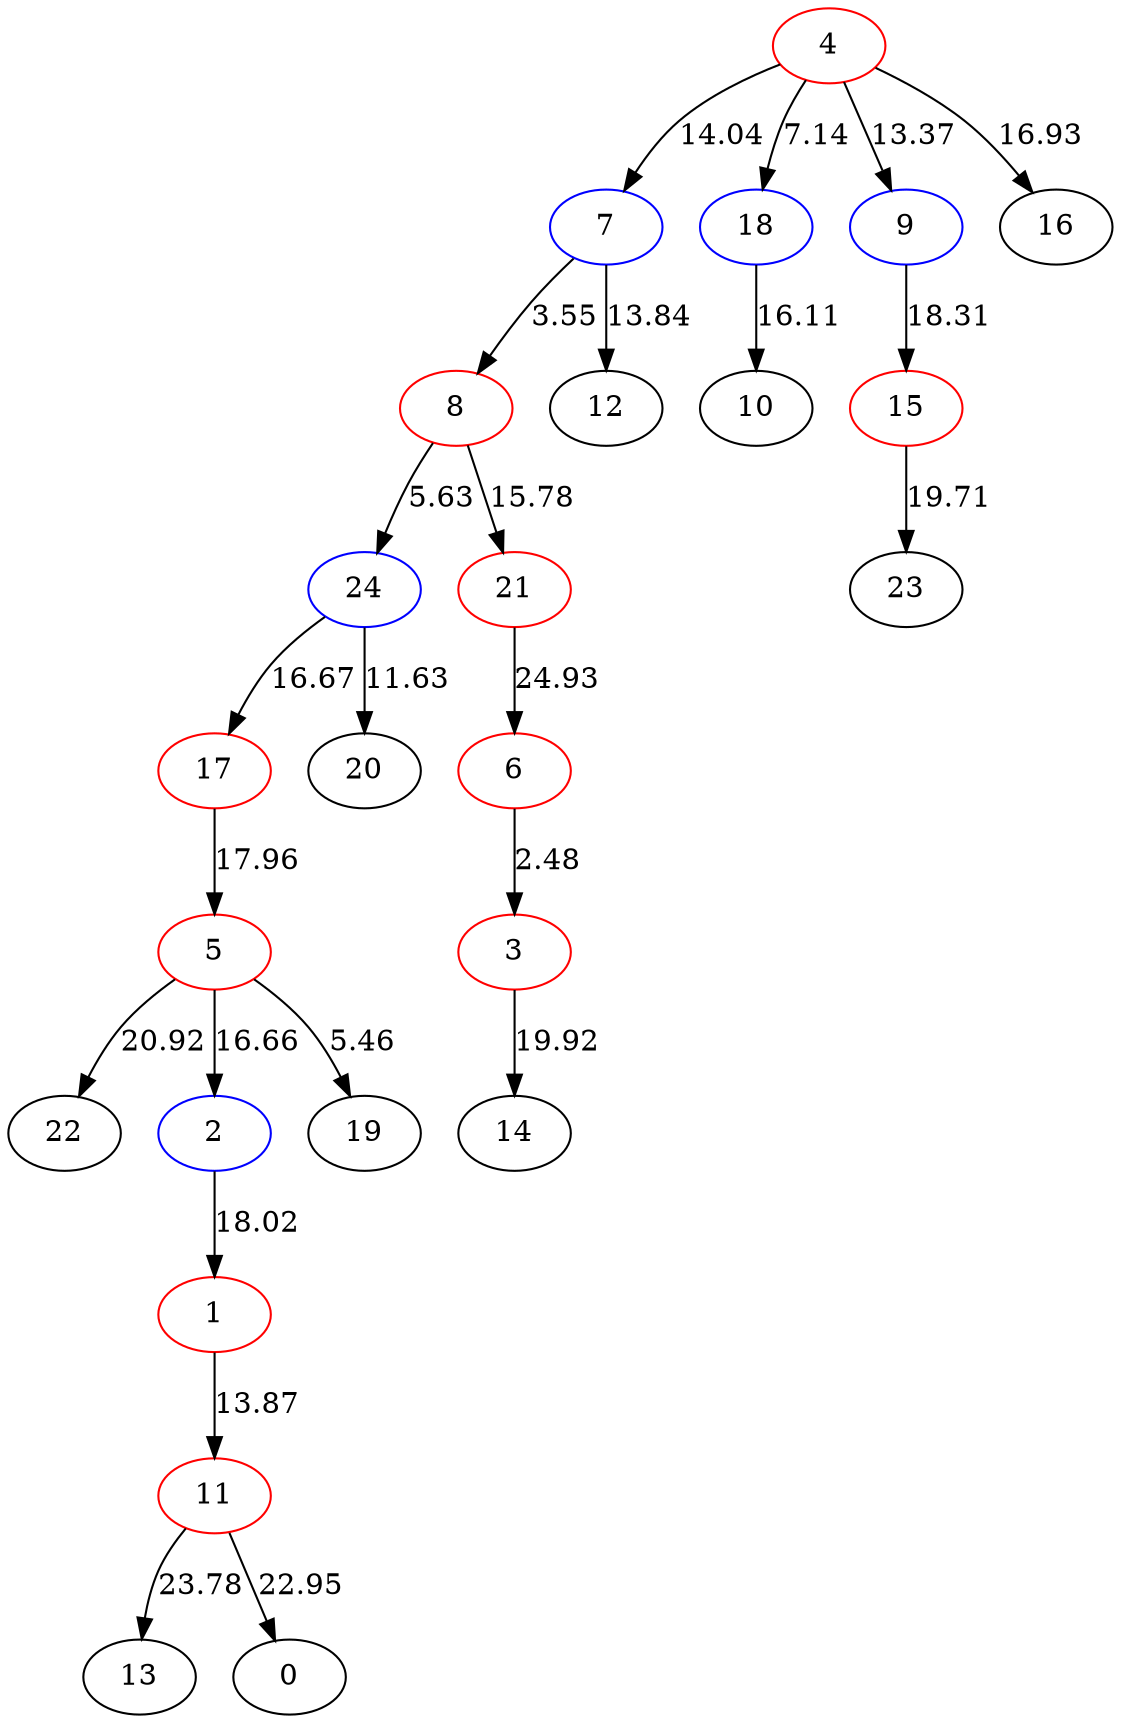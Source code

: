 digraph {
4[color=red]
4->7[label=14.04]
7[color=blue]
7->8[label=3.55]
8[color=red]
8->24[label=5.63]
24[color=blue]
24->17[label=16.67]
17[color=red]
17->5[label=17.96]
5[color=red]
5->22[label=20.92]
5[color=red]
5->2[label=16.66]
2[color=blue]
2->1[label=18.02]
1[color=red]
1->11[label=13.87]
11[color=red]
11->13[label=23.78]
11[color=red]
11->0[label=22.95]
5[color=red]
5->19[label=5.46]
24[color=blue]
24->20[label=11.63]
8[color=red]
8->21[label=15.78]
21[color=red]
21->6[label=24.93]
6[color=red]
6->3[label=2.48]
3[color=red]
3->14[label=19.92]
7[color=blue]
7->12[label=13.84]
4[color=red]
4->18[label=7.14]
18[color=blue]
18->10[label=16.11]
4[color=red]
4->9[label=13.37]
9[color=blue]
9->15[label=18.31]
15[color=red]
15->23[label=19.71]
4[color=red]
4->16[label=16.93]
}